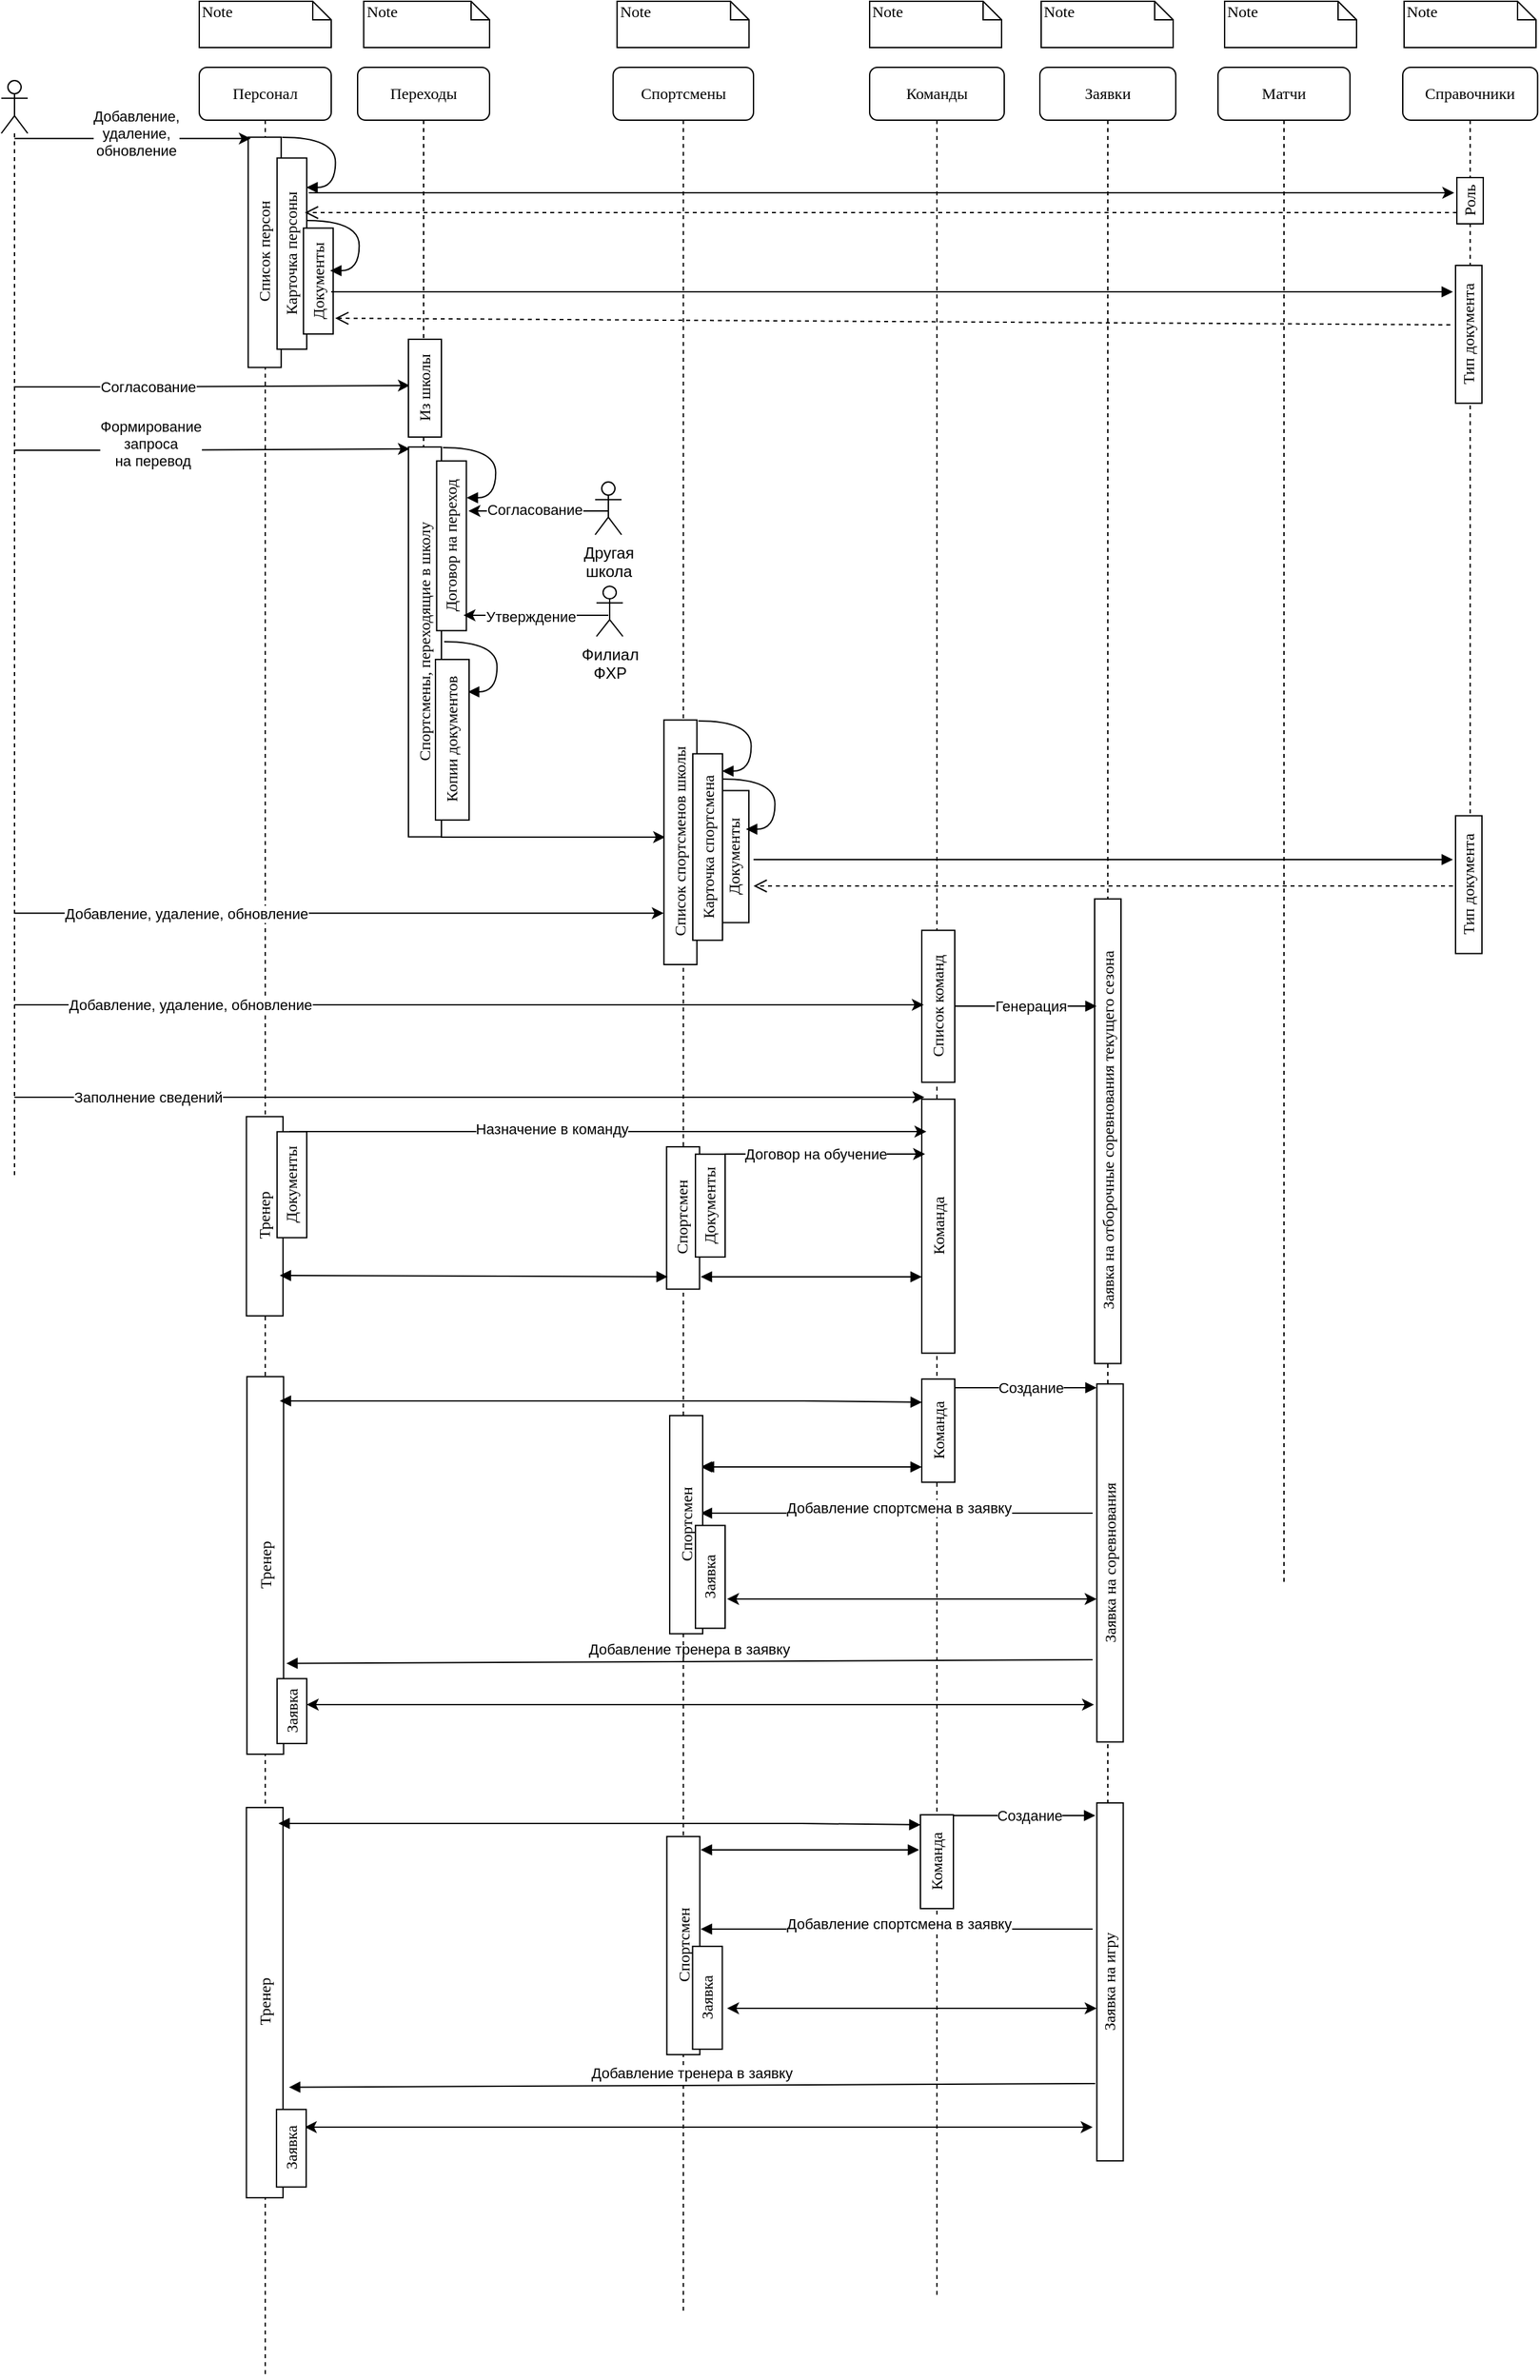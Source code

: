 <mxfile version="22.0.1" type="github">
  <diagram name="Page-1" id="13e1069c-82ec-6db2-03f1-153e76fe0fe0">
    <mxGraphModel dx="2134" dy="734" grid="1" gridSize="10" guides="1" tooltips="1" connect="1" arrows="1" fold="1" page="1" pageScale="1" pageWidth="1100" pageHeight="850" background="none" math="0" shadow="0">
      <root>
        <mxCell id="0" />
        <mxCell id="1" parent="0" />
        <mxCell id="7baba1c4bc27f4b0-4" value="Команды" style="shape=umlLifeline;perimeter=lifelinePerimeter;whiteSpace=wrap;html=1;container=1;collapsible=0;recursiveResize=0;outlineConnect=0;rounded=1;shadow=0;comic=0;labelBackgroundColor=none;strokeWidth=1;fontFamily=Verdana;fontSize=12;align=center;" parent="1" vertex="1">
          <mxGeometry x="608" y="80" width="102" height="1690" as="geometry" />
        </mxCell>
        <mxCell id="7baba1c4bc27f4b0-22" value="Команда" style="html=1;points=[];perimeter=orthogonalPerimeter;rounded=0;shadow=0;comic=0;labelBackgroundColor=none;strokeWidth=1;fontFamily=Verdana;fontSize=12;align=center;direction=north;rotation=-90;" parent="7baba1c4bc27f4b0-4" vertex="1">
          <mxGeometry x="-44.16" y="865.15" width="192.33" height="25" as="geometry" />
        </mxCell>
        <mxCell id="9SHDzmh_qrSMF86yC2MF-105" value="Список команд" style="html=1;points=[];perimeter=orthogonalPerimeter;rounded=0;shadow=0;comic=0;labelBackgroundColor=none;strokeWidth=1;fontFamily=Verdana;fontSize=12;align=center;direction=north;rotation=-90;" vertex="1" parent="7baba1c4bc27f4b0-4">
          <mxGeometry x="-5.52" y="698.64" width="115.07" height="25" as="geometry" />
        </mxCell>
        <mxCell id="9SHDzmh_qrSMF86yC2MF-112" value="Команда" style="html=1;points=[];perimeter=orthogonalPerimeter;rounded=0;shadow=0;comic=0;labelBackgroundColor=none;strokeWidth=1;fontFamily=Verdana;fontSize=12;align=center;direction=north;rotation=-90;" vertex="1" parent="7baba1c4bc27f4b0-4">
          <mxGeometry x="12.92" y="1020" width="78.18" height="25" as="geometry" />
        </mxCell>
        <mxCell id="9SHDzmh_qrSMF86yC2MF-113" value="Создание" style="html=1;verticalAlign=bottom;endArrow=block;curved=0;rounded=0;" edge="1" parent="7baba1c4bc27f4b0-4">
          <mxGeometry x="0.074" y="-9" width="80" relative="1" as="geometry">
            <mxPoint x="64" y="1000" as="sourcePoint" />
            <mxPoint x="172" y="1000" as="targetPoint" />
            <mxPoint as="offset" />
          </mxGeometry>
        </mxCell>
        <mxCell id="9SHDzmh_qrSMF86yC2MF-121" value="Добавление тренера в заявку" style="html=1;verticalAlign=bottom;endArrow=block;curved=0;rounded=0;entryX=0.016;entryY=1.077;entryDx=0;entryDy=0;entryPerimeter=0;" edge="1" parent="7baba1c4bc27f4b0-4">
          <mxGeometry width="80" relative="1" as="geometry">
            <mxPoint x="168.95" y="1206" as="sourcePoint" />
            <mxPoint x="-442.005" y="1208.77" as="targetPoint" />
          </mxGeometry>
        </mxCell>
        <mxCell id="9SHDzmh_qrSMF86yC2MF-124" value="" style="endArrow=classic;startArrow=classic;html=1;rounded=0;" edge="1" parent="7baba1c4bc27f4b0-4">
          <mxGeometry width="50" height="50" relative="1" as="geometry">
            <mxPoint x="-108" y="1160" as="sourcePoint" />
            <mxPoint x="172" y="1160" as="targetPoint" />
          </mxGeometry>
        </mxCell>
        <mxCell id="9SHDzmh_qrSMF86yC2MF-126" value="" style="endArrow=classic;startArrow=classic;html=1;rounded=0;" edge="1" parent="7baba1c4bc27f4b0-4" source="9SHDzmh_qrSMF86yC2MF-125">
          <mxGeometry width="50" height="50" relative="1" as="geometry">
            <mxPoint x="-398" y="1240" as="sourcePoint" />
            <mxPoint x="170" y="1240" as="targetPoint" />
          </mxGeometry>
        </mxCell>
        <mxCell id="9SHDzmh_qrSMF86yC2MF-131" value="Команда" style="html=1;points=[];perimeter=orthogonalPerimeter;rounded=0;shadow=0;comic=0;labelBackgroundColor=none;strokeWidth=1;fontFamily=Verdana;fontSize=12;align=center;direction=north;rotation=-90;" vertex="1" parent="7baba1c4bc27f4b0-4">
          <mxGeometry x="15.47" y="1346.44" width="71.04" height="25" as="geometry" />
        </mxCell>
        <mxCell id="9SHDzmh_qrSMF86yC2MF-133" value="Создание" style="html=1;verticalAlign=bottom;endArrow=block;curved=0;rounded=0;" edge="1" parent="7baba1c4bc27f4b0-4">
          <mxGeometry x="0.074" y="-9" width="80" relative="1" as="geometry">
            <mxPoint x="63" y="1324" as="sourcePoint" />
            <mxPoint x="171" y="1324" as="targetPoint" />
            <mxPoint as="offset" />
          </mxGeometry>
        </mxCell>
        <mxCell id="7baba1c4bc27f4b0-5" value="Матчи" style="shape=umlLifeline;perimeter=lifelinePerimeter;whiteSpace=wrap;html=1;container=1;collapsible=0;recursiveResize=0;outlineConnect=0;rounded=1;shadow=0;comic=0;labelBackgroundColor=none;strokeWidth=1;fontFamily=Verdana;fontSize=12;align=center;" parent="1" vertex="1">
          <mxGeometry x="872" y="80" width="100" height="1150" as="geometry" />
        </mxCell>
        <mxCell id="7baba1c4bc27f4b0-6" value="Справочники" style="shape=umlLifeline;perimeter=lifelinePerimeter;whiteSpace=wrap;html=1;container=1;collapsible=0;recursiveResize=0;outlineConnect=0;rounded=1;shadow=0;comic=0;labelBackgroundColor=none;strokeWidth=1;fontFamily=Verdana;fontSize=12;align=center;" parent="1" vertex="1">
          <mxGeometry x="1012" y="80" width="102.2" height="580" as="geometry" />
        </mxCell>
        <mxCell id="9SHDzmh_qrSMF86yC2MF-11" value="Роль" style="html=1;points=[];perimeter=orthogonalPerimeter;rounded=0;shadow=0;comic=0;labelBackgroundColor=none;strokeWidth=1;fontFamily=Verdana;fontSize=12;align=center;rotation=-90;" vertex="1" parent="7baba1c4bc27f4b0-6">
          <mxGeometry x="33.5" y="91" width="35" height="20" as="geometry" />
        </mxCell>
        <mxCell id="9SHDzmh_qrSMF86yC2MF-96" value="Тип документа" style="html=1;points=[];perimeter=orthogonalPerimeter;rounded=0;shadow=0;comic=0;labelBackgroundColor=none;strokeWidth=1;fontFamily=Verdana;fontSize=12;align=center;rotation=-90;" vertex="1" parent="7baba1c4bc27f4b0-6">
          <mxGeometry x="-2.18" y="192.2" width="104.38" height="20" as="geometry" />
        </mxCell>
        <mxCell id="7baba1c4bc27f4b0-8" value="Персонал" style="shape=umlLifeline;perimeter=lifelinePerimeter;whiteSpace=wrap;html=1;container=1;collapsible=0;recursiveResize=0;outlineConnect=0;rounded=1;shadow=0;comic=0;labelBackgroundColor=none;strokeWidth=1;fontFamily=Verdana;fontSize=12;align=center;" parent="1" vertex="1">
          <mxGeometry x="100" y="80" width="100" height="1750" as="geometry" />
        </mxCell>
        <mxCell id="9SHDzmh_qrSMF86yC2MF-28" value="&lt;div style=&quot;direction: ltr;&quot;&gt;&lt;span style=&quot;background-color: initial;&quot;&gt;Список персон&lt;/span&gt;&lt;/div&gt;" style="html=1;points=[];perimeter=orthogonalPerimeter;rounded=0;shadow=0;comic=0;labelBackgroundColor=none;strokeWidth=1;fontFamily=Verdana;fontSize=12;align=center;direction=west;rotation=-90;" vertex="1" parent="7baba1c4bc27f4b0-8">
          <mxGeometry x="-37.6" y="127.58" width="174.38" height="25" as="geometry" />
        </mxCell>
        <mxCell id="9SHDzmh_qrSMF86yC2MF-29" value="&lt;div style=&quot;direction: ltr;&quot;&gt;&lt;span style=&quot;background-color: initial;&quot;&gt;Карточка персоны&lt;/span&gt;&lt;/div&gt;" style="html=1;points=[];perimeter=orthogonalPerimeter;rounded=0;shadow=0;comic=0;labelBackgroundColor=none;strokeWidth=1;fontFamily=Verdana;fontSize=12;align=center;direction=west;rotation=-90;" vertex="1" parent="7baba1c4bc27f4b0-8">
          <mxGeometry x="-2.19" y="129.82" width="144.76" height="22.5" as="geometry" />
        </mxCell>
        <mxCell id="9SHDzmh_qrSMF86yC2MF-30" value="&lt;div style=&quot;direction: ltr;&quot;&gt;&lt;span style=&quot;background-color: initial;&quot;&gt;Документы&lt;/span&gt;&lt;/div&gt;" style="html=1;points=[];perimeter=orthogonalPerimeter;rounded=0;shadow=0;comic=0;labelBackgroundColor=none;strokeWidth=1;fontFamily=Verdana;fontSize=12;align=center;direction=west;rotation=-90;" vertex="1" parent="7baba1c4bc27f4b0-8">
          <mxGeometry x="50.1" y="150.6" width="80.2" height="22.5" as="geometry" />
        </mxCell>
        <mxCell id="9SHDzmh_qrSMF86yC2MF-31" value="" style="html=1;verticalAlign=bottom;endArrow=block;labelBackgroundColor=none;fontFamily=Verdana;fontSize=12;elbow=vertical;edgeStyle=orthogonalEdgeStyle;curved=1;" edge="1" parent="7baba1c4bc27f4b0-8">
          <mxGeometry relative="1" as="geometry">
            <mxPoint x="62.82" y="53" as="sourcePoint" />
            <mxPoint x="81.2" y="91" as="targetPoint" />
            <Array as="points">
              <mxPoint x="103.2" y="53" />
              <mxPoint x="103.2" y="91" />
            </Array>
          </mxGeometry>
        </mxCell>
        <mxCell id="9SHDzmh_qrSMF86yC2MF-32" value="" style="html=1;verticalAlign=bottom;endArrow=block;labelBackgroundColor=none;fontFamily=Verdana;fontSize=12;elbow=vertical;edgeStyle=orthogonalEdgeStyle;curved=1;" edge="1" parent="7baba1c4bc27f4b0-8">
          <mxGeometry relative="1" as="geometry">
            <mxPoint x="81.2" y="116" as="sourcePoint" />
            <mxPoint x="99.2" y="154" as="targetPoint" />
            <Array as="points">
              <mxPoint x="121.2" y="116" />
              <mxPoint x="121.2" y="154" />
            </Array>
          </mxGeometry>
        </mxCell>
        <mxCell id="9SHDzmh_qrSMF86yC2MF-8" value="" style="endArrow=classic;html=1;rounded=0;entryX=0.258;entryY=1.18;entryDx=0;entryDy=0;entryPerimeter=0;" edge="1" parent="7baba1c4bc27f4b0-8">
          <mxGeometry width="50" height="50" relative="1" as="geometry">
            <mxPoint x="-140.5" y="242" as="sourcePoint" />
            <mxPoint x="159.58" y="240.974" as="targetPoint" />
            <Array as="points">
              <mxPoint x="-54.43" y="242" />
            </Array>
          </mxGeometry>
        </mxCell>
        <mxCell id="9SHDzmh_qrSMF86yC2MF-9" value="Согласование" style="edgeLabel;html=1;align=center;verticalAlign=middle;resizable=0;points=[];" vertex="1" connectable="0" parent="9SHDzmh_qrSMF86yC2MF-8">
          <mxGeometry x="-0.572" y="1" relative="1" as="geometry">
            <mxPoint x="37" y="1" as="offset" />
          </mxGeometry>
        </mxCell>
        <mxCell id="7baba1c4bc27f4b0-37" value="Тренер" style="html=1;points=[];perimeter=orthogonalPerimeter;rounded=0;shadow=0;comic=0;labelBackgroundColor=none;strokeWidth=1;fontFamily=Verdana;fontSize=12;align=center;rotation=-90;" parent="7baba1c4bc27f4b0-8" vertex="1">
          <mxGeometry x="-25.86" y="856.28" width="150.91" height="27.73" as="geometry" />
        </mxCell>
        <mxCell id="9SHDzmh_qrSMF86yC2MF-116" value="Тренер" style="html=1;points=[];perimeter=orthogonalPerimeter;rounded=0;shadow=0;comic=0;labelBackgroundColor=none;strokeWidth=1;fontFamily=Verdana;fontSize=12;align=center;rotation=-90;" vertex="1" parent="7baba1c4bc27f4b0-8">
          <mxGeometry x="-92.97" y="1120.73" width="285.94" height="27.73" as="geometry" />
        </mxCell>
        <mxCell id="9SHDzmh_qrSMF86yC2MF-125" value="&lt;div style=&quot;direction: ltr;&quot;&gt;&lt;span style=&quot;background-color: initial;&quot;&gt;Заявка&lt;/span&gt;&lt;/div&gt;" style="html=1;points=[];perimeter=orthogonalPerimeter;rounded=0;shadow=0;comic=0;labelBackgroundColor=none;strokeWidth=1;fontFamily=Verdana;fontSize=12;align=center;direction=west;rotation=-90;" vertex="1" parent="7baba1c4bc27f4b0-8">
          <mxGeometry x="45.63" y="1233.63" width="49.13" height="22.5" as="geometry" />
        </mxCell>
        <mxCell id="7baba1c4bc27f4b0-40" value="Note" style="shape=note;whiteSpace=wrap;html=1;size=14;verticalAlign=top;align=left;spacingTop=-6;rounded=0;shadow=0;comic=0;labelBackgroundColor=none;strokeWidth=1;fontFamily=Verdana;fontSize=12" parent="1" vertex="1">
          <mxGeometry x="100" y="30" width="100" height="35" as="geometry" />
        </mxCell>
        <mxCell id="7baba1c4bc27f4b0-43" value="Note" style="shape=note;whiteSpace=wrap;html=1;size=14;verticalAlign=top;align=left;spacingTop=-6;rounded=0;shadow=0;comic=0;labelBackgroundColor=none;strokeWidth=1;fontFamily=Verdana;fontSize=12" parent="1" vertex="1">
          <mxGeometry x="608" y="30" width="100" height="35" as="geometry" />
        </mxCell>
        <mxCell id="7baba1c4bc27f4b0-44" value="Note" style="shape=note;whiteSpace=wrap;html=1;size=14;verticalAlign=top;align=left;spacingTop=-6;rounded=0;shadow=0;comic=0;labelBackgroundColor=none;strokeWidth=1;fontFamily=Verdana;fontSize=12" parent="1" vertex="1">
          <mxGeometry x="877" y="30" width="100" height="35" as="geometry" />
        </mxCell>
        <mxCell id="7baba1c4bc27f4b0-45" value="Note" style="shape=note;whiteSpace=wrap;html=1;size=14;verticalAlign=top;align=left;spacingTop=-6;rounded=0;shadow=0;comic=0;labelBackgroundColor=none;strokeWidth=1;fontFamily=Verdana;fontSize=12" parent="1" vertex="1">
          <mxGeometry x="1013" y="30" width="100" height="35" as="geometry" />
        </mxCell>
        <mxCell id="9SHDzmh_qrSMF86yC2MF-10" value="" style="endArrow=classic;html=1;rounded=0;entryX=0.671;entryY=-0.1;entryDx=0;entryDy=0;entryPerimeter=0;" edge="1" parent="1" target="9SHDzmh_qrSMF86yC2MF-11">
          <mxGeometry width="50" height="50" relative="1" as="geometry">
            <mxPoint x="183" y="175" as="sourcePoint" />
            <mxPoint x="843" y="175" as="targetPoint" />
            <Array as="points">
              <mxPoint x="377" y="175" />
            </Array>
          </mxGeometry>
        </mxCell>
        <mxCell id="9SHDzmh_qrSMF86yC2MF-5" value="" style="endArrow=classic;html=1;rounded=0;entryX=0.006;entryY=0.923;entryDx=0;entryDy=0;entryPerimeter=0;" edge="1" parent="1" source="9SHDzmh_qrSMF86yC2MF-56" target="9SHDzmh_qrSMF86yC2MF-28">
          <mxGeometry width="50" height="50" relative="1" as="geometry">
            <mxPoint x="-160" y="280" as="sourcePoint" />
            <mxPoint x="130" y="134.71" as="targetPoint" />
          </mxGeometry>
        </mxCell>
        <mxCell id="9SHDzmh_qrSMF86yC2MF-6" value="Добавление,&lt;br&gt;удаление,&lt;br&gt;обновление" style="edgeLabel;html=1;align=center;verticalAlign=middle;resizable=0;points=[];" vertex="1" connectable="0" parent="9SHDzmh_qrSMF86yC2MF-5">
          <mxGeometry x="-0.572" y="1" relative="1" as="geometry">
            <mxPoint x="53" y="-3" as="offset" />
          </mxGeometry>
        </mxCell>
        <mxCell id="9SHDzmh_qrSMF86yC2MF-44" value="Note" style="shape=note;whiteSpace=wrap;html=1;size=14;verticalAlign=top;align=left;spacingTop=-6;rounded=0;shadow=0;comic=0;labelBackgroundColor=none;strokeWidth=1;fontFamily=Verdana;fontSize=12" vertex="1" parent="1">
          <mxGeometry x="416.63" y="30" width="100" height="35" as="geometry" />
        </mxCell>
        <mxCell id="7baba1c4bc27f4b0-2" value="Переходы" style="shape=umlLifeline;perimeter=lifelinePerimeter;whiteSpace=wrap;html=1;container=1;collapsible=0;recursiveResize=0;outlineConnect=0;rounded=1;shadow=0;comic=0;labelBackgroundColor=none;strokeWidth=1;fontFamily=Verdana;fontSize=12;align=center;" parent="1" vertex="1">
          <mxGeometry x="220" y="80" width="100" height="580" as="geometry" />
        </mxCell>
        <mxCell id="7baba1c4bc27f4b0-10" value="&lt;div style=&quot;direction: ltr;&quot;&gt;&lt;span style=&quot;background-color: initial;&quot;&gt;Спортсмены, переходящие в школу&lt;/span&gt;&lt;/div&gt;" style="html=1;points=[];perimeter=orthogonalPerimeter;rounded=0;shadow=0;comic=0;labelBackgroundColor=none;strokeWidth=1;fontFamily=Verdana;fontSize=12;align=center;direction=west;rotation=-90;" parent="7baba1c4bc27f4b0-2" vertex="1">
          <mxGeometry x="-96.6" y="422.66" width="295.26" height="25" as="geometry" />
        </mxCell>
        <mxCell id="9SHDzmh_qrSMF86yC2MF-18" value="&lt;div style=&quot;direction: ltr;&quot;&gt;&lt;span style=&quot;background-color: initial;&quot;&gt;Договор на переход&lt;/span&gt;&lt;/div&gt;" style="html=1;points=[];perimeter=orthogonalPerimeter;rounded=0;shadow=0;comic=0;labelBackgroundColor=none;strokeWidth=1;fontFamily=Verdana;fontSize=12;align=center;direction=west;rotation=-90;" vertex="1" parent="7baba1c4bc27f4b0-2">
          <mxGeometry x="6.88" y="351.13" width="128.5" height="22.5" as="geometry" />
        </mxCell>
        <mxCell id="9SHDzmh_qrSMF86yC2MF-48" value="&lt;div style=&quot;direction: ltr;&quot;&gt;&lt;span style=&quot;background-color: initial;&quot;&gt;Из школы&lt;/span&gt;&lt;/div&gt;" style="html=1;points=[];perimeter=orthogonalPerimeter;rounded=0;shadow=0;comic=0;labelBackgroundColor=none;strokeWidth=1;fontFamily=Verdana;fontSize=12;align=center;direction=west;rotation=-90;" vertex="1" parent="7baba1c4bc27f4b0-2">
          <mxGeometry x="13.97" y="230.49" width="74.07" height="25" as="geometry" />
        </mxCell>
        <mxCell id="9SHDzmh_qrSMF86yC2MF-20" value="&lt;div style=&quot;direction: ltr;&quot;&gt;&lt;span style=&quot;background-color: initial;&quot;&gt;Копии&amp;nbsp;&lt;/span&gt;&lt;span style=&quot;background-color: initial;&quot;&gt;документов&lt;/span&gt;&lt;/div&gt;" style="html=1;points=[];perimeter=orthogonalPerimeter;rounded=0;shadow=0;comic=0;labelBackgroundColor=none;strokeWidth=1;fontFamily=Verdana;fontSize=12;align=center;direction=west;rotation=-90;" vertex="1" parent="7baba1c4bc27f4b0-2">
          <mxGeometry x="10.93" y="496.51" width="121.63" height="25.49" as="geometry" />
        </mxCell>
        <mxCell id="7baba1c4bc27f4b0-41" value="Note" style="shape=note;whiteSpace=wrap;html=1;size=14;verticalAlign=top;align=left;spacingTop=-6;rounded=0;shadow=0;comic=0;labelBackgroundColor=none;strokeWidth=1;fontFamily=Verdana;fontSize=12" parent="1" vertex="1">
          <mxGeometry x="224.63" y="30" width="95.37" height="35" as="geometry" />
        </mxCell>
        <mxCell id="9SHDzmh_qrSMF86yC2MF-26" value="" style="html=1;verticalAlign=bottom;endArrow=block;labelBackgroundColor=none;fontFamily=Verdana;fontSize=12;elbow=vertical;edgeStyle=orthogonalEdgeStyle;curved=1;" edge="1" parent="1">
          <mxGeometry relative="1" as="geometry">
            <mxPoint x="284.63" y="368" as="sourcePoint" />
            <mxPoint x="302.63" y="406" as="targetPoint" />
            <Array as="points">
              <mxPoint x="324.63" y="368" />
              <mxPoint x="324.63" y="406" />
            </Array>
          </mxGeometry>
        </mxCell>
        <mxCell id="9SHDzmh_qrSMF86yC2MF-27" value="" style="html=1;verticalAlign=bottom;endArrow=block;labelBackgroundColor=none;fontFamily=Verdana;fontSize=12;elbow=vertical;edgeStyle=orthogonalEdgeStyle;curved=1;" edge="1" parent="1">
          <mxGeometry relative="1" as="geometry">
            <mxPoint x="285.63" y="515" as="sourcePoint" />
            <mxPoint x="303.63" y="553" as="targetPoint" />
            <Array as="points">
              <mxPoint x="325.63" y="515" />
              <mxPoint x="325.63" y="553" />
            </Array>
          </mxGeometry>
        </mxCell>
        <mxCell id="9SHDzmh_qrSMF86yC2MF-56" value="" style="shape=umlLifeline;perimeter=lifelinePerimeter;whiteSpace=wrap;html=1;container=1;dropTarget=0;collapsible=0;recursiveResize=0;outlineConnect=0;portConstraint=eastwest;newEdgeStyle={&quot;curved&quot;:0,&quot;rounded&quot;:0};participant=umlActor;" vertex="1" parent="1">
          <mxGeometry x="-50" y="90" width="20" height="830" as="geometry" />
        </mxCell>
        <mxCell id="9SHDzmh_qrSMF86yC2MF-53" value="" style="endArrow=classic;html=1;rounded=0;entryX=0.258;entryY=1.18;entryDx=0;entryDy=0;entryPerimeter=0;" edge="1" parent="1">
          <mxGeometry width="50" height="50" relative="1" as="geometry">
            <mxPoint x="-40.5" y="370" as="sourcePoint" />
            <mxPoint x="259.58" y="368.974" as="targetPoint" />
            <Array as="points">
              <mxPoint x="45.57" y="370" />
            </Array>
          </mxGeometry>
        </mxCell>
        <mxCell id="9SHDzmh_qrSMF86yC2MF-54" value="Формирование&lt;br&gt;запроса&lt;br&gt;&amp;nbsp;на перевод" style="edgeLabel;html=1;align=center;verticalAlign=middle;resizable=0;points=[];" vertex="1" connectable="0" parent="9SHDzmh_qrSMF86yC2MF-53">
          <mxGeometry x="-0.572" y="1" relative="1" as="geometry">
            <mxPoint x="39" y="-4" as="offset" />
          </mxGeometry>
        </mxCell>
        <mxCell id="9SHDzmh_qrSMF86yC2MF-57" style="edgeStyle=orthogonalEdgeStyle;rounded=0;orthogonalLoop=1;jettySize=auto;html=1;exitX=0.5;exitY=0.5;exitDx=0;exitDy=0;exitPerimeter=0;" edge="1" parent="1" source="9SHDzmh_qrSMF86yC2MF-2">
          <mxGeometry relative="1" as="geometry">
            <mxPoint x="410" y="400" as="sourcePoint" />
            <mxPoint x="304" y="416" as="targetPoint" />
            <Array as="points">
              <mxPoint x="410" y="416" />
            </Array>
          </mxGeometry>
        </mxCell>
        <mxCell id="9SHDzmh_qrSMF86yC2MF-62" value="Согласование" style="edgeLabel;html=1;align=center;verticalAlign=middle;resizable=0;points=[];" vertex="1" connectable="0" parent="9SHDzmh_qrSMF86yC2MF-57">
          <mxGeometry x="0.189" relative="1" as="geometry">
            <mxPoint x="6" y="-1" as="offset" />
          </mxGeometry>
        </mxCell>
        <mxCell id="9SHDzmh_qrSMF86yC2MF-63" value="" style="edgeStyle=orthogonalEdgeStyle;rounded=0;orthogonalLoop=1;jettySize=auto;html=1;" edge="1" parent="1">
          <mxGeometry relative="1" as="geometry">
            <mxPoint x="410" y="495" as="sourcePoint" />
            <mxPoint x="300.245" y="495" as="targetPoint" />
            <Array as="points">
              <mxPoint x="339" y="495" />
              <mxPoint x="339" y="495" />
            </Array>
          </mxGeometry>
        </mxCell>
        <mxCell id="9SHDzmh_qrSMF86yC2MF-64" value="Утверждение" style="edgeLabel;html=1;align=center;verticalAlign=middle;resizable=0;points=[];" vertex="1" connectable="0" parent="9SHDzmh_qrSMF86yC2MF-63">
          <mxGeometry x="0.075" y="1" relative="1" as="geometry">
            <mxPoint as="offset" />
          </mxGeometry>
        </mxCell>
        <mxCell id="9SHDzmh_qrSMF86yC2MF-66" value="" style="endArrow=classic;html=1;rounded=0;entryX=0.79;entryY=1.006;entryDx=0;entryDy=0;entryPerimeter=0;" edge="1" parent="1" source="9SHDzmh_qrSMF86yC2MF-56" target="9SHDzmh_qrSMF86yC2MF-40">
          <mxGeometry width="50" height="50" relative="1" as="geometry">
            <mxPoint x="-40.5" y="816" as="sourcePoint" />
            <mxPoint x="460" y="816" as="targetPoint" />
          </mxGeometry>
        </mxCell>
        <mxCell id="9SHDzmh_qrSMF86yC2MF-68" value="Добавление, удаление, обновление" style="edgeLabel;html=1;align=center;verticalAlign=middle;resizable=0;points=[];" vertex="1" connectable="0" parent="9SHDzmh_qrSMF86yC2MF-66">
          <mxGeometry x="-0.474" relative="1" as="geometry">
            <mxPoint as="offset" />
          </mxGeometry>
        </mxCell>
        <mxCell id="9SHDzmh_qrSMF86yC2MF-70" value="" style="endArrow=classic;html=1;rounded=0;entryX=0.565;entryY=0.686;entryDx=0;entryDy=0;entryPerimeter=0;" edge="1" parent="1">
          <mxGeometry width="50" height="50" relative="1" as="geometry">
            <mxPoint x="283" y="663" as="sourcePoint" />
            <mxPoint x="452.99" y="663.046" as="targetPoint" />
          </mxGeometry>
        </mxCell>
        <mxCell id="9SHDzmh_qrSMF86yC2MF-71" value="Заявки" style="shape=umlLifeline;perimeter=lifelinePerimeter;whiteSpace=wrap;html=1;container=1;collapsible=0;recursiveResize=0;outlineConnect=0;rounded=1;shadow=0;comic=0;labelBackgroundColor=none;strokeWidth=1;fontFamily=Verdana;fontSize=12;align=center;" vertex="1" parent="1">
          <mxGeometry x="737" y="80" width="103" height="1560" as="geometry" />
        </mxCell>
        <mxCell id="9SHDzmh_qrSMF86yC2MF-108" value="Заявка на отборочные соревнования текущего сезона" style="html=1;points=[];perimeter=orthogonalPerimeter;rounded=0;shadow=0;comic=0;labelBackgroundColor=none;strokeWidth=1;fontFamily=Verdana;fontSize=12;align=center;rotation=-90;" vertex="1" parent="9SHDzmh_qrSMF86yC2MF-71">
          <mxGeometry x="-124.44" y="795.75" width="351.88" height="20" as="geometry" />
        </mxCell>
        <mxCell id="9SHDzmh_qrSMF86yC2MF-111" value="Заявка на соревнования" style="html=1;points=[];perimeter=orthogonalPerimeter;rounded=0;shadow=0;comic=0;labelBackgroundColor=none;strokeWidth=1;fontFamily=Verdana;fontSize=12;align=center;rotation=-90;" vertex="1" parent="9SHDzmh_qrSMF86yC2MF-71">
          <mxGeometry x="-82.37" y="1122.7" width="271.13" height="20" as="geometry" />
        </mxCell>
        <mxCell id="9SHDzmh_qrSMF86yC2MF-132" value="Заявка на игру" style="html=1;points=[];perimeter=orthogonalPerimeter;rounded=0;shadow=0;comic=0;labelBackgroundColor=none;strokeWidth=1;fontFamily=Verdana;fontSize=12;align=center;rotation=-90;" vertex="1" parent="9SHDzmh_qrSMF86yC2MF-71">
          <mxGeometry x="-82.37" y="1440" width="271.13" height="20" as="geometry" />
        </mxCell>
        <mxCell id="9SHDzmh_qrSMF86yC2MF-136" value="Добавление спортсмена в заявку" style="html=1;verticalAlign=bottom;endArrow=block;curved=0;rounded=0;" edge="1" parent="9SHDzmh_qrSMF86yC2MF-71">
          <mxGeometry x="-0.01" y="5" width="80" relative="1" as="geometry">
            <mxPoint x="39.95" y="1410" as="sourcePoint" />
            <mxPoint x="-257" y="1410" as="targetPoint" />
            <mxPoint as="offset" />
          </mxGeometry>
        </mxCell>
        <mxCell id="9SHDzmh_qrSMF86yC2MF-72" value="Note" style="shape=note;whiteSpace=wrap;html=1;size=14;verticalAlign=top;align=left;spacingTop=-6;rounded=0;shadow=0;comic=0;labelBackgroundColor=none;strokeWidth=1;fontFamily=Verdana;fontSize=12" vertex="1" parent="1">
          <mxGeometry x="738" y="30" width="100" height="35" as="geometry" />
        </mxCell>
        <mxCell id="9SHDzmh_qrSMF86yC2MF-39" value="Спортсмены" style="shape=umlLifeline;perimeter=lifelinePerimeter;whiteSpace=wrap;html=1;container=0;collapsible=0;recursiveResize=0;outlineConnect=0;rounded=1;shadow=0;comic=0;labelBackgroundColor=none;strokeWidth=1;fontFamily=Verdana;fontSize=12;align=center;" vertex="1" parent="1">
          <mxGeometry x="413.63" y="80" width="106.37" height="1700" as="geometry" />
        </mxCell>
        <mxCell id="9SHDzmh_qrSMF86yC2MF-45" value="&lt;div style=&quot;direction: ltr;&quot;&gt;&lt;span style=&quot;background-color: initial;&quot;&gt;Документы&lt;/span&gt;&lt;/div&gt;" style="html=1;points=[];perimeter=orthogonalPerimeter;rounded=0;shadow=0;comic=0;labelBackgroundColor=none;strokeWidth=1;fontFamily=Verdana;fontSize=12;align=center;direction=west;rotation=-90;" vertex="1" parent="1">
          <mxGeometry x="455.26" y="666.5" width="100" height="22.5" as="geometry" />
        </mxCell>
        <mxCell id="9SHDzmh_qrSMF86yC2MF-46" value="" style="html=1;verticalAlign=bottom;endArrow=block;labelBackgroundColor=none;fontFamily=Verdana;fontSize=12;elbow=vertical;edgeStyle=orthogonalEdgeStyle;curved=1;" edge="1" parent="1">
          <mxGeometry relative="1" as="geometry">
            <mxPoint x="478.26" y="575" as="sourcePoint" />
            <mxPoint x="496.26" y="613" as="targetPoint" />
            <Array as="points">
              <mxPoint x="518.26" y="575" />
              <mxPoint x="518.26" y="613" />
            </Array>
          </mxGeometry>
        </mxCell>
        <mxCell id="9SHDzmh_qrSMF86yC2MF-47" value="" style="html=1;verticalAlign=bottom;endArrow=block;labelBackgroundColor=none;fontFamily=Verdana;fontSize=12;elbow=vertical;edgeStyle=orthogonalEdgeStyle;curved=1;" edge="1" parent="1">
          <mxGeometry relative="1" as="geometry">
            <mxPoint x="496.26" y="619" as="sourcePoint" />
            <mxPoint x="514.26" y="657" as="targetPoint" />
            <Array as="points">
              <mxPoint x="536.26" y="619" />
              <mxPoint x="536.26" y="657" />
            </Array>
          </mxGeometry>
        </mxCell>
        <mxCell id="9SHDzmh_qrSMF86yC2MF-3" value="Филиал&lt;br&gt;ФХР" style="shape=umlActor;verticalLabelPosition=bottom;verticalAlign=top;html=1;outlineConnect=0;" vertex="1" parent="1">
          <mxGeometry x="401" y="473" width="20" height="38" as="geometry" />
        </mxCell>
        <mxCell id="9SHDzmh_qrSMF86yC2MF-2" value="Другая&lt;br&gt;школа" style="shape=umlActor;verticalLabelPosition=bottom;verticalAlign=top;html=1;outlineConnect=0;" vertex="1" parent="1">
          <mxGeometry x="400" y="394" width="20" height="40" as="geometry" />
        </mxCell>
        <mxCell id="9SHDzmh_qrSMF86yC2MF-40" value="&lt;div style=&quot;direction: ltr;&quot;&gt;&lt;span style=&quot;background-color: initial;&quot;&gt;Список спортсменов школы&lt;/span&gt;&lt;/div&gt;" style="html=1;points=[];perimeter=orthogonalPerimeter;rounded=0;shadow=0;comic=0;labelBackgroundColor=none;strokeWidth=1;fontFamily=Verdana;fontSize=12;align=center;direction=west;rotation=-90;" vertex="1" parent="1">
          <mxGeometry x="372.03" y="654.4" width="185.21" height="25" as="geometry" />
        </mxCell>
        <mxCell id="9SHDzmh_qrSMF86yC2MF-43" value="&lt;div style=&quot;direction: ltr;&quot;&gt;&lt;span style=&quot;background-color: initial;&quot;&gt;Карточка спортсмена&lt;/span&gt;&lt;/div&gt;" style="html=1;points=[];perimeter=orthogonalPerimeter;rounded=0;shadow=0;comic=0;labelBackgroundColor=none;strokeWidth=1;fontFamily=Verdana;fontSize=12;align=center;direction=west;rotation=-90;" vertex="1" parent="1">
          <mxGeometry x="414.63" y="659.25" width="141.25" height="22.5" as="geometry" />
        </mxCell>
        <mxCell id="9SHDzmh_qrSMF86yC2MF-74" value="" style="endArrow=classic;html=1;rounded=0;entryX=1.14;entryY=0.038;entryDx=0;entryDy=0;entryPerimeter=0;" edge="1" parent="1">
          <mxGeometry width="50" height="50" relative="1" as="geometry">
            <mxPoint x="168.46" y="886.0" as="sourcePoint" />
            <mxPoint x="651.005" y="886.014" as="targetPoint" />
          </mxGeometry>
        </mxCell>
        <mxCell id="9SHDzmh_qrSMF86yC2MF-84" value="Назначение в команду" style="edgeLabel;html=1;align=center;verticalAlign=middle;resizable=0;points=[];" vertex="1" connectable="0" parent="9SHDzmh_qrSMF86yC2MF-74">
          <mxGeometry x="-0.177" y="2" relative="1" as="geometry">
            <mxPoint as="offset" />
          </mxGeometry>
        </mxCell>
        <mxCell id="9SHDzmh_qrSMF86yC2MF-80" value="&lt;div style=&quot;direction: ltr;&quot;&gt;&lt;span style=&quot;background-color: initial;&quot;&gt;Документы&lt;/span&gt;&lt;/div&gt;" style="html=1;points=[];perimeter=orthogonalPerimeter;rounded=0;shadow=0;comic=0;labelBackgroundColor=none;strokeWidth=1;fontFamily=Verdana;fontSize=12;align=center;direction=west;rotation=-90;" vertex="1" parent="1">
          <mxGeometry x="130.09" y="915" width="80.2" height="22.5" as="geometry" />
        </mxCell>
        <mxCell id="9SHDzmh_qrSMF86yC2MF-82" value="" style="endArrow=classic;html=1;rounded=0;entryX=0.94;entryY=0.99;entryDx=0;entryDy=0;entryPerimeter=0;" edge="1" parent="1">
          <mxGeometry width="50" height="50" relative="1" as="geometry">
            <mxPoint x="-40" y="859.998" as="sourcePoint" />
            <mxPoint x="649.505" y="859.998" as="targetPoint" />
          </mxGeometry>
        </mxCell>
        <mxCell id="9SHDzmh_qrSMF86yC2MF-83" value="Заполнение сведений" style="edgeLabel;html=1;align=center;verticalAlign=middle;resizable=0;points=[];" vertex="1" connectable="0" parent="9SHDzmh_qrSMF86yC2MF-82">
          <mxGeometry x="-0.497" y="1" relative="1" as="geometry">
            <mxPoint x="-73" y="1" as="offset" />
          </mxGeometry>
        </mxCell>
        <mxCell id="9SHDzmh_qrSMF86yC2MF-87" value="&lt;div style=&quot;direction: ltr;&quot;&gt;Спортсмен&lt;/div&gt;" style="html=1;points=[];perimeter=orthogonalPerimeter;rounded=0;shadow=0;comic=0;labelBackgroundColor=none;strokeWidth=1;fontFamily=Verdana;fontSize=12;align=center;direction=west;rotation=-90;" vertex="1" parent="1">
          <mxGeometry x="412.76" y="938.94" width="107.77" height="25" as="geometry" />
        </mxCell>
        <mxCell id="9SHDzmh_qrSMF86yC2MF-88" value="&lt;div style=&quot;direction: ltr;&quot;&gt;&lt;span style=&quot;background-color: initial;&quot;&gt;Документы&lt;/span&gt;&lt;/div&gt;" style="html=1;points=[];perimeter=orthogonalPerimeter;rounded=0;shadow=0;comic=0;labelBackgroundColor=none;strokeWidth=1;fontFamily=Verdana;fontSize=12;align=center;direction=west;rotation=-90;" vertex="1" parent="1">
          <mxGeometry x="448.32" y="930.82" width="77.88" height="22.5" as="geometry" />
        </mxCell>
        <mxCell id="9SHDzmh_qrSMF86yC2MF-89" value="" style="endArrow=classic;html=1;rounded=0;entryX=0.94;entryY=0.517;entryDx=0;entryDy=0;entryPerimeter=0;exitX=0.242;exitY=-0.2;exitDx=0;exitDy=0;exitPerimeter=0;" edge="1" parent="1">
          <mxGeometry width="50" height="50" relative="1" as="geometry">
            <mxPoint x="498.01" y="902.977" as="sourcePoint" />
            <mxPoint x="650.005" y="903.0" as="targetPoint" />
          </mxGeometry>
        </mxCell>
        <mxCell id="9SHDzmh_qrSMF86yC2MF-90" value="Договор на обучение" style="edgeLabel;html=1;align=center;verticalAlign=middle;resizable=0;points=[];" vertex="1" connectable="0" parent="9SHDzmh_qrSMF86yC2MF-89">
          <mxGeometry x="-0.092" y="-2" relative="1" as="geometry">
            <mxPoint y="-2" as="offset" />
          </mxGeometry>
        </mxCell>
        <mxCell id="9SHDzmh_qrSMF86yC2MF-91" value="" style="endArrow=block;startArrow=block;endFill=1;startFill=1;html=1;rounded=0;" edge="1" parent="1">
          <mxGeometry width="160" relative="1" as="geometry">
            <mxPoint x="480" y="996" as="sourcePoint" />
            <mxPoint x="647.5" y="996" as="targetPoint" />
          </mxGeometry>
        </mxCell>
        <mxCell id="9SHDzmh_qrSMF86yC2MF-94" value="" style="endArrow=block;startArrow=block;endFill=1;startFill=1;html=1;rounded=0;entryX=0.913;entryY=0.966;entryDx=0;entryDy=0;entryPerimeter=0;" edge="1" parent="1" target="9SHDzmh_qrSMF86yC2MF-87">
          <mxGeometry width="160" relative="1" as="geometry">
            <mxPoint x="161" y="995" as="sourcePoint" />
            <mxPoint x="450" y="995" as="targetPoint" />
          </mxGeometry>
        </mxCell>
        <mxCell id="9SHDzmh_qrSMF86yC2MF-97" value="" style="html=1;verticalAlign=bottom;endArrow=block;curved=0;rounded=0;exitX=0.602;exitY=0.064;exitDx=0;exitDy=0;exitPerimeter=0;" edge="1" parent="1" source="9SHDzmh_qrSMF86yC2MF-30">
          <mxGeometry width="80" relative="1" as="geometry">
            <mxPoint x="630" y="380" as="sourcePoint" />
            <mxPoint x="1050" y="250" as="targetPoint" />
          </mxGeometry>
        </mxCell>
        <mxCell id="9SHDzmh_qrSMF86yC2MF-98" value="Тип документа" style="html=1;points=[];perimeter=orthogonalPerimeter;rounded=0;shadow=0;comic=0;labelBackgroundColor=none;strokeWidth=1;fontFamily=Verdana;fontSize=12;align=center;rotation=-90;" vertex="1" parent="1">
          <mxGeometry x="1009.82" y="689" width="104.38" height="20" as="geometry" />
        </mxCell>
        <mxCell id="9SHDzmh_qrSMF86yC2MF-99" value="" style="html=1;verticalAlign=bottom;endArrow=open;dashed=1;endSize=8;curved=0;rounded=0;exitX=0.569;exitY=-0.201;exitDx=0;exitDy=0;exitPerimeter=0;entryX=0.851;entryY=-0.069;entryDx=0;entryDy=0;entryPerimeter=0;" edge="1" parent="1" source="9SHDzmh_qrSMF86yC2MF-96" target="9SHDzmh_qrSMF86yC2MF-30">
          <mxGeometry relative="1" as="geometry">
            <mxPoint x="710" y="410" as="sourcePoint" />
            <mxPoint x="630" y="410" as="targetPoint" />
          </mxGeometry>
        </mxCell>
        <mxCell id="9SHDzmh_qrSMF86yC2MF-100" value="" style="html=1;verticalAlign=bottom;endArrow=open;dashed=1;endSize=8;curved=0;rounded=0;exitX=0.243;exitY=0;exitDx=0;exitDy=0;exitPerimeter=0;" edge="1" parent="1" source="9SHDzmh_qrSMF86yC2MF-11">
          <mxGeometry relative="1" as="geometry">
            <mxPoint x="710" y="410" as="sourcePoint" />
            <mxPoint x="180" y="190" as="targetPoint" />
          </mxGeometry>
        </mxCell>
        <mxCell id="9SHDzmh_qrSMF86yC2MF-101" value="" style="html=1;verticalAlign=bottom;endArrow=block;curved=0;rounded=0;" edge="1" parent="1">
          <mxGeometry width="80" relative="1" as="geometry">
            <mxPoint x="520" y="680" as="sourcePoint" />
            <mxPoint x="1050" y="680" as="targetPoint" />
          </mxGeometry>
        </mxCell>
        <mxCell id="9SHDzmh_qrSMF86yC2MF-102" value="" style="html=1;verticalAlign=bottom;endArrow=open;dashed=1;endSize=8;curved=0;rounded=0;" edge="1" parent="1">
          <mxGeometry relative="1" as="geometry">
            <mxPoint x="1050" y="700" as="sourcePoint" />
            <mxPoint x="520" y="700" as="targetPoint" />
          </mxGeometry>
        </mxCell>
        <mxCell id="9SHDzmh_qrSMF86yC2MF-106" value="" style="endArrow=classic;html=1;rounded=0;entryX=0.94;entryY=0.99;entryDx=0;entryDy=0;entryPerimeter=0;" edge="1" parent="1">
          <mxGeometry width="50" height="50" relative="1" as="geometry">
            <mxPoint x="-40" y="790" as="sourcePoint" />
            <mxPoint x="649" y="790" as="targetPoint" />
          </mxGeometry>
        </mxCell>
        <mxCell id="9SHDzmh_qrSMF86yC2MF-107" value="Добавление, удаление, обновление" style="edgeLabel;html=1;align=center;verticalAlign=middle;resizable=0;points=[];" vertex="1" connectable="0" parent="9SHDzmh_qrSMF86yC2MF-106">
          <mxGeometry x="-0.497" y="1" relative="1" as="geometry">
            <mxPoint x="-41" y="1" as="offset" />
          </mxGeometry>
        </mxCell>
        <mxCell id="9SHDzmh_qrSMF86yC2MF-109" value="Генерация" style="html=1;verticalAlign=bottom;endArrow=block;curved=0;rounded=0;" edge="1" parent="1">
          <mxGeometry x="0.074" y="-9" width="80" relative="1" as="geometry">
            <mxPoint x="672" y="791" as="sourcePoint" />
            <mxPoint x="780" y="791" as="targetPoint" />
            <mxPoint as="offset" />
          </mxGeometry>
        </mxCell>
        <mxCell id="9SHDzmh_qrSMF86yC2MF-118" value="Добавление спортсмена в заявку" style="html=1;verticalAlign=bottom;endArrow=block;curved=0;rounded=0;" edge="1" parent="1">
          <mxGeometry x="-0.01" y="5" width="80" relative="1" as="geometry">
            <mxPoint x="776.95" y="1175" as="sourcePoint" />
            <mxPoint x="480" y="1175" as="targetPoint" />
            <mxPoint as="offset" />
          </mxGeometry>
        </mxCell>
        <mxCell id="9SHDzmh_qrSMF86yC2MF-119" value="" style="endArrow=block;startArrow=block;endFill=1;startFill=1;html=1;rounded=0;" edge="1" parent="1">
          <mxGeometry width="160" relative="1" as="geometry">
            <mxPoint x="161.0" y="1090" as="sourcePoint" />
            <mxPoint x="647.54" y="1091" as="targetPoint" />
            <Array as="points">
              <mxPoint x="557.54" y="1090" />
            </Array>
          </mxGeometry>
        </mxCell>
        <mxCell id="9SHDzmh_qrSMF86yC2MF-120" value="" style="endArrow=block;startArrow=block;endFill=1;startFill=1;html=1;rounded=0;" edge="1" parent="1" source="9SHDzmh_qrSMF86yC2MF-114">
          <mxGeometry width="160" relative="1" as="geometry">
            <mxPoint x="480" y="1140" as="sourcePoint" />
            <mxPoint x="647.5" y="1140" as="targetPoint" />
          </mxGeometry>
        </mxCell>
        <mxCell id="9SHDzmh_qrSMF86yC2MF-122" value="" style="endArrow=block;startArrow=block;endFill=1;startFill=1;html=1;rounded=0;" edge="1" parent="1" target="9SHDzmh_qrSMF86yC2MF-114">
          <mxGeometry width="160" relative="1" as="geometry">
            <mxPoint x="480" y="1140" as="sourcePoint" />
            <mxPoint x="647.5" y="1140" as="targetPoint" />
          </mxGeometry>
        </mxCell>
        <mxCell id="9SHDzmh_qrSMF86yC2MF-114" value="&lt;div style=&quot;direction: ltr;&quot;&gt;Спортсмен&lt;/div&gt;" style="html=1;points=[];perimeter=orthogonalPerimeter;rounded=0;shadow=0;comic=0;labelBackgroundColor=none;strokeWidth=1;fontFamily=Verdana;fontSize=12;align=center;direction=west;rotation=-90;" vertex="1" parent="1">
          <mxGeometry x="386.4" y="1171.22" width="165.2" height="25" as="geometry" />
        </mxCell>
        <mxCell id="9SHDzmh_qrSMF86yC2MF-123" value="&lt;div style=&quot;direction: ltr;&quot;&gt;&lt;span style=&quot;background-color: initial;&quot;&gt;Заявка&lt;/span&gt;&lt;/div&gt;" style="html=1;points=[];perimeter=orthogonalPerimeter;rounded=0;shadow=0;comic=0;labelBackgroundColor=none;strokeWidth=1;fontFamily=Verdana;fontSize=12;align=center;direction=west;rotation=-90;" vertex="1" parent="1">
          <mxGeometry x="448.32" y="1212" width="77.88" height="22.5" as="geometry" />
        </mxCell>
        <mxCell id="9SHDzmh_qrSMF86yC2MF-128" value="Тренер" style="html=1;points=[];perimeter=orthogonalPerimeter;rounded=0;shadow=0;comic=0;labelBackgroundColor=none;strokeWidth=1;fontFamily=Verdana;fontSize=12;align=center;rotation=-90;" vertex="1" parent="1">
          <mxGeometry x="1.83" y="1531.83" width="295.53" height="27.73" as="geometry" />
        </mxCell>
        <mxCell id="9SHDzmh_qrSMF86yC2MF-129" value="&lt;div style=&quot;direction: ltr;&quot;&gt;Спортсмен&lt;/div&gt;" style="html=1;points=[];perimeter=orthogonalPerimeter;rounded=0;shadow=0;comic=0;labelBackgroundColor=none;strokeWidth=1;fontFamily=Verdana;fontSize=12;align=center;direction=west;rotation=-90;" vertex="1" parent="1">
          <mxGeometry x="384.22" y="1490" width="165.2" height="25" as="geometry" />
        </mxCell>
        <mxCell id="9SHDzmh_qrSMF86yC2MF-130" value="&lt;div style=&quot;direction: ltr;&quot;&gt;&lt;span style=&quot;background-color: initial;&quot;&gt;Заявка&lt;/span&gt;&lt;/div&gt;" style="html=1;points=[];perimeter=orthogonalPerimeter;rounded=0;shadow=0;comic=0;labelBackgroundColor=none;strokeWidth=1;fontFamily=Verdana;fontSize=12;align=center;direction=west;rotation=-90;" vertex="1" parent="1">
          <mxGeometry x="446.14" y="1530.78" width="77.88" height="22.5" as="geometry" />
        </mxCell>
        <mxCell id="9SHDzmh_qrSMF86yC2MF-134" value="" style="endArrow=block;startArrow=block;endFill=1;startFill=1;html=1;rounded=0;" edge="1" parent="1">
          <mxGeometry width="160" relative="1" as="geometry">
            <mxPoint x="160.0" y="1410" as="sourcePoint" />
            <mxPoint x="646.54" y="1411" as="targetPoint" />
            <Array as="points">
              <mxPoint x="556.54" y="1410" />
            </Array>
          </mxGeometry>
        </mxCell>
        <mxCell id="9SHDzmh_qrSMF86yC2MF-135" value="" style="endArrow=block;startArrow=block;endFill=1;startFill=1;html=1;rounded=0;" edge="1" parent="1">
          <mxGeometry width="160" relative="1" as="geometry">
            <mxPoint x="480" y="1430" as="sourcePoint" />
            <mxPoint x="645.5" y="1430" as="targetPoint" />
          </mxGeometry>
        </mxCell>
        <mxCell id="9SHDzmh_qrSMF86yC2MF-137" value="" style="endArrow=classic;startArrow=classic;html=1;rounded=0;" edge="1" parent="1">
          <mxGeometry width="50" height="50" relative="1" as="geometry">
            <mxPoint x="500" y="1550" as="sourcePoint" />
            <mxPoint x="780" y="1550" as="targetPoint" />
          </mxGeometry>
        </mxCell>
        <mxCell id="9SHDzmh_qrSMF86yC2MF-138" value="Добавление тренера в заявку" style="html=1;verticalAlign=bottom;endArrow=block;curved=0;rounded=0;entryX=0.016;entryY=1.077;entryDx=0;entryDy=0;entryPerimeter=0;" edge="1" parent="1">
          <mxGeometry width="80" relative="1" as="geometry">
            <mxPoint x="778.95" y="1607" as="sourcePoint" />
            <mxPoint x="167.995" y="1609.77" as="targetPoint" />
          </mxGeometry>
        </mxCell>
        <mxCell id="9SHDzmh_qrSMF86yC2MF-139" value="" style="endArrow=classic;startArrow=classic;html=1;rounded=0;" edge="1" parent="1">
          <mxGeometry width="50" height="50" relative="1" as="geometry">
            <mxPoint x="180" y="1640" as="sourcePoint" />
            <mxPoint x="777" y="1640" as="targetPoint" />
          </mxGeometry>
        </mxCell>
        <mxCell id="9SHDzmh_qrSMF86yC2MF-127" value="&lt;div style=&quot;direction: ltr;&quot;&gt;&lt;span style=&quot;background-color: initial;&quot;&gt;Заявка&lt;/span&gt;&lt;/div&gt;" style="html=1;points=[];perimeter=orthogonalPerimeter;rounded=0;shadow=0;comic=0;labelBackgroundColor=none;strokeWidth=1;fontFamily=Verdana;fontSize=12;align=center;direction=west;rotation=-90;" vertex="1" parent="1">
          <mxGeometry x="140.42" y="1644.72" width="58.72" height="22.5" as="geometry" />
        </mxCell>
      </root>
    </mxGraphModel>
  </diagram>
</mxfile>
